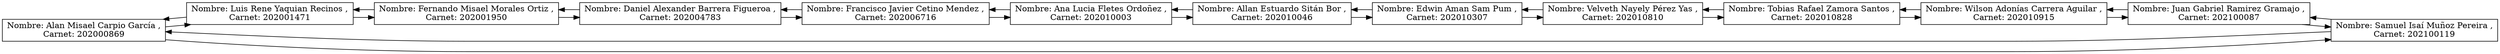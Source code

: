 digraph lista{
rankdir=LR;
node[shape = record];
nodo0[label="Nombre: Alan Misael Carpio García ,\nCarnet: 202000869"];
nodo1[label="Nombre: Luis Rene Yaquian Recinos ,\nCarnet: 202001471"];
nodo2[label="Nombre: Fernando Misael Morales Ortiz ,\nCarnet: 202001950"];
nodo3[label="Nombre: Daniel Alexander Barrera Figueroa ,\nCarnet: 202004783"];
nodo4[label="Nombre: Francisco Javier Cetino Mendez ,\nCarnet: 202006716"];
nodo5[label="Nombre: Ana Lucia Fletes Ordoñez ,\nCarnet: 202010003"];
nodo6[label="Nombre: Allan Estuardo Sitán Bor ,\nCarnet: 202010046"];
nodo7[label="Nombre: Edwin Aman Sam Pum ,\nCarnet: 202010307"];
nodo8[label="Nombre: Velveth Nayely Pérez Yas ,\nCarnet: 202010810"];
nodo9[label="Nombre: Tobias Rafael Zamora Santos ,\nCarnet: 202010828"];
nodo10[label="Nombre: Wilson Adonías Carrera Aguilar ,\nCarnet: 202010915"];
nodo11[label="Nombre: Juan Gabriel Ramirez Gramajo ,\nCarnet: 202100087"];
nodo12[label="Nombre: Samuel Isaí Muñoz Pereira ,\nCarnet: 202100119"];
nodo0->nodo1;
nodo1->nodo0;
nodo1->nodo2;
nodo2->nodo1;
nodo2->nodo3;
nodo3->nodo2;
nodo3->nodo4;
nodo4->nodo3;
nodo4->nodo5;
nodo5->nodo4;
nodo5->nodo6;
nodo6->nodo5;
nodo6->nodo7;
nodo7->nodo6;
nodo7->nodo8;
nodo8->nodo7;
nodo8->nodo9;
nodo9->nodo8;
nodo9->nodo10;
nodo10->nodo9;
nodo10->nodo11;
nodo11->nodo10;
nodo11->nodo12;
nodo12->nodo11;
nodo12->nodo0 
nodo0 -> nodo12
}